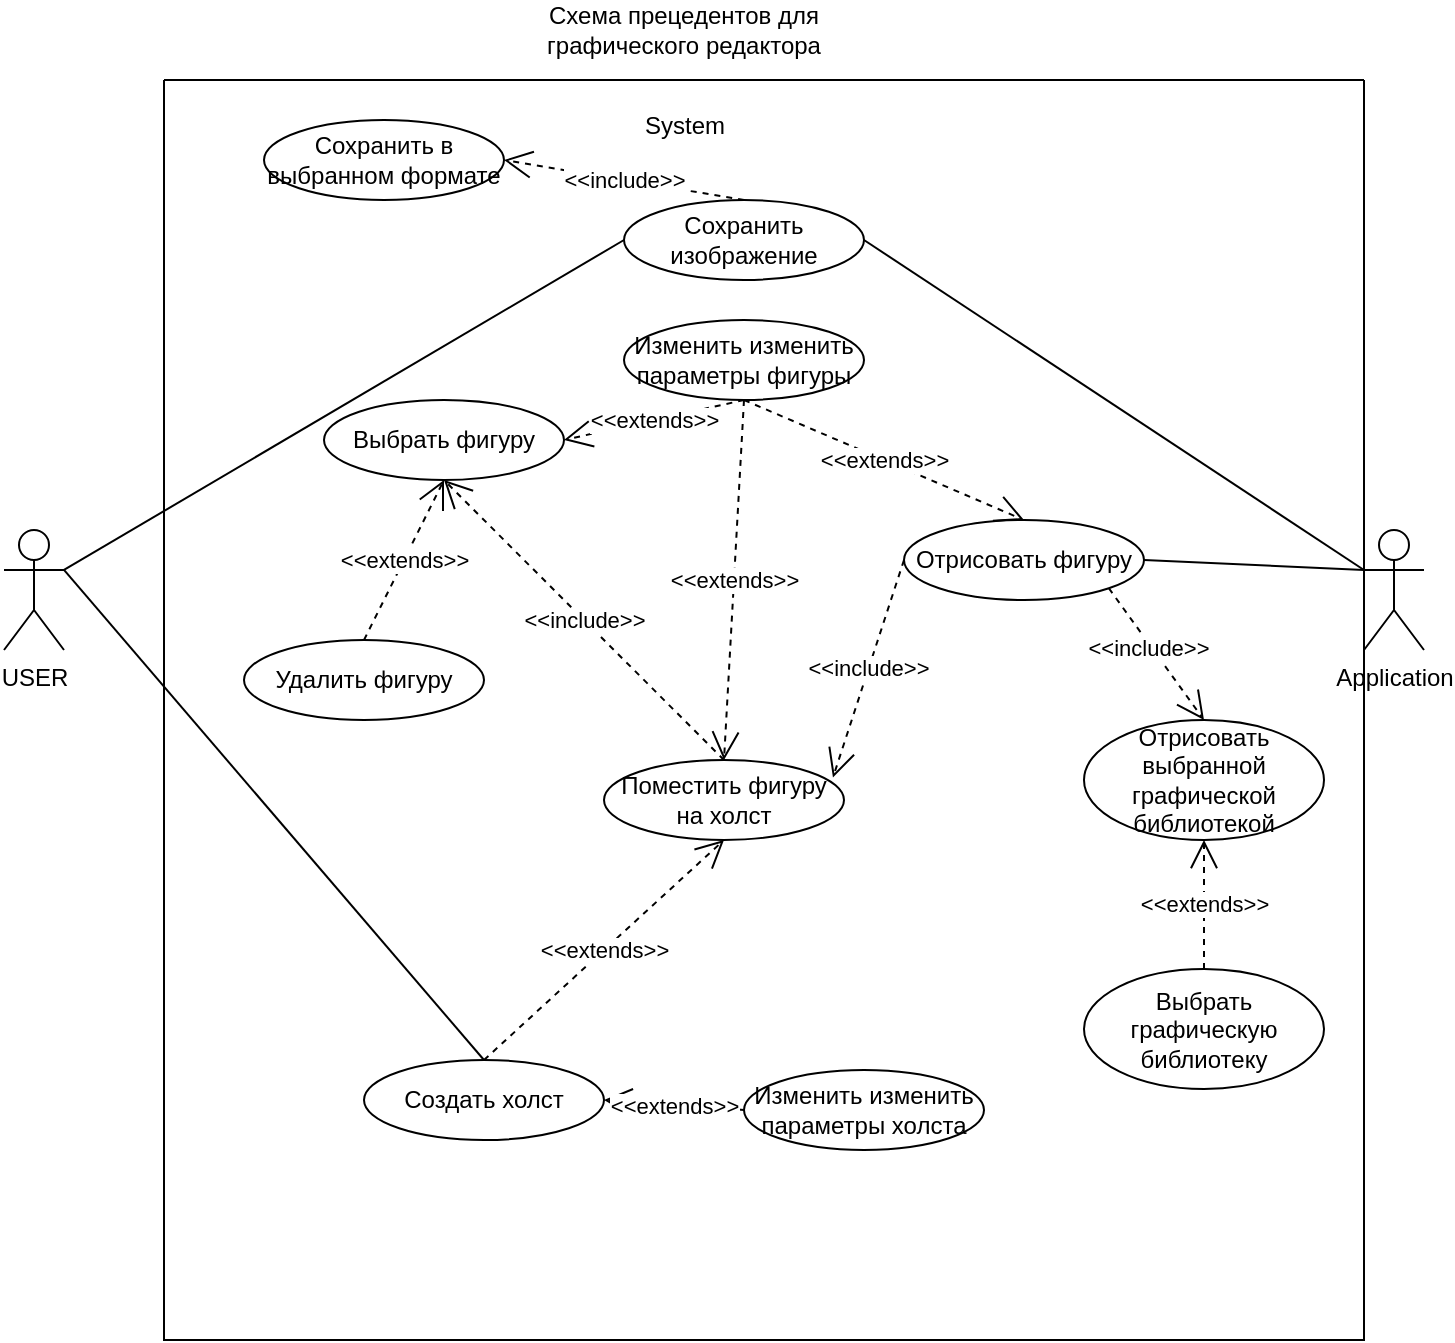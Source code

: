 <mxfile version="21.8.2" type="github">
  <diagram name="Страница — 1" id="8Ea1oaCpZVZsOnpf_MXl">
    <mxGraphModel dx="1247" dy="659" grid="1" gridSize="10" guides="1" tooltips="1" connect="1" arrows="1" fold="1" page="1" pageScale="1" pageWidth="827" pageHeight="1169" math="0" shadow="0">
      <root>
        <mxCell id="0" />
        <mxCell id="1" parent="0" />
        <mxCell id="9oZlGw_E0PTlBS_OEf-N-3" value="USER" style="shape=umlActor;verticalLabelPosition=bottom;verticalAlign=top;html=1;" parent="1" vertex="1">
          <mxGeometry x="20" y="335" width="30" height="60" as="geometry" />
        </mxCell>
        <mxCell id="9oZlGw_E0PTlBS_OEf-N-13" value="" style="endArrow=none;html=1;rounded=0;exitX=1;exitY=0.333;exitDx=0;exitDy=0;exitPerimeter=0;entryX=0.5;entryY=0;entryDx=0;entryDy=0;" parent="1" source="9oZlGw_E0PTlBS_OEf-N-3" target="qshuv2vcI1KQveVSZfAl-1" edge="1">
          <mxGeometry width="50" height="50" relative="1" as="geometry">
            <mxPoint x="200" y="400" as="sourcePoint" />
            <mxPoint x="250" y="350" as="targetPoint" />
          </mxGeometry>
        </mxCell>
        <mxCell id="9oZlGw_E0PTlBS_OEf-N-23" value="" style="endArrow=none;html=1;rounded=0;entryX=0;entryY=0.5;entryDx=0;entryDy=0;exitX=1;exitY=0.333;exitDx=0;exitDy=0;exitPerimeter=0;" parent="1" source="9oZlGw_E0PTlBS_OEf-N-3" target="9oZlGw_E0PTlBS_OEf-N-21" edge="1">
          <mxGeometry width="50" height="50" relative="1" as="geometry">
            <mxPoint x="200" y="400" as="sourcePoint" />
            <mxPoint x="250" y="350" as="targetPoint" />
          </mxGeometry>
        </mxCell>
        <mxCell id="9oZlGw_E0PTlBS_OEf-N-30" value="Application" style="shape=umlActor;verticalLabelPosition=bottom;verticalAlign=top;html=1;" parent="1" vertex="1">
          <mxGeometry x="700" y="335" width="30" height="60" as="geometry" />
        </mxCell>
        <mxCell id="9oZlGw_E0PTlBS_OEf-N-31" value="" style="endArrow=none;html=1;rounded=0;exitX=0;exitY=0.333;exitDx=0;exitDy=0;exitPerimeter=0;entryX=1;entryY=0.5;entryDx=0;entryDy=0;" parent="1" source="9oZlGw_E0PTlBS_OEf-N-30" target="9oZlGw_E0PTlBS_OEf-N-21" edge="1">
          <mxGeometry width="50" height="50" relative="1" as="geometry">
            <mxPoint x="230" y="380" as="sourcePoint" />
            <mxPoint x="280" y="330" as="targetPoint" />
          </mxGeometry>
        </mxCell>
        <mxCell id="9oZlGw_E0PTlBS_OEf-N-33" value="" style="swimlane;startSize=0;" parent="1" vertex="1">
          <mxGeometry x="100" y="110" width="600" height="630" as="geometry">
            <mxRectangle x="120" y="120" width="50" height="40" as="alternateBounds" />
          </mxGeometry>
        </mxCell>
        <mxCell id="9oZlGw_E0PTlBS_OEf-N-4" value="Отрисовать фигуру" style="ellipse;whiteSpace=wrap;html=1;" parent="9oZlGw_E0PTlBS_OEf-N-33" vertex="1">
          <mxGeometry x="370" y="220" width="120" height="40" as="geometry" />
        </mxCell>
        <mxCell id="9oZlGw_E0PTlBS_OEf-N-20" value="Изменить изменить параметры фигуры" style="ellipse;whiteSpace=wrap;html=1;" parent="9oZlGw_E0PTlBS_OEf-N-33" vertex="1">
          <mxGeometry x="230" y="120" width="120" height="40" as="geometry" />
        </mxCell>
        <mxCell id="V4i8b1m4TsCkMUbFpvic-2" value="&amp;lt;&amp;lt;extends&amp;gt;&amp;gt;" style="endArrow=open;endSize=12;dashed=1;html=1;rounded=0;entryX=0.5;entryY=0;entryDx=0;entryDy=0;exitX=0.5;exitY=1;exitDx=0;exitDy=0;" parent="9oZlGw_E0PTlBS_OEf-N-33" source="9oZlGw_E0PTlBS_OEf-N-20" target="9oZlGw_E0PTlBS_OEf-N-4" edge="1">
          <mxGeometry width="160" relative="1" as="geometry">
            <mxPoint x="280" y="390" as="sourcePoint" />
            <mxPoint x="150" y="370" as="targetPoint" />
          </mxGeometry>
        </mxCell>
        <mxCell id="V4i8b1m4TsCkMUbFpvic-3" value="Сохранить в выбранном формате" style="ellipse;whiteSpace=wrap;html=1;" parent="9oZlGw_E0PTlBS_OEf-N-33" vertex="1">
          <mxGeometry x="50" y="20" width="120" height="40" as="geometry" />
        </mxCell>
        <mxCell id="V4i8b1m4TsCkMUbFpvic-5" value="Отрисовать выбранной графической библиотекой" style="ellipse;whiteSpace=wrap;html=1;" parent="9oZlGw_E0PTlBS_OEf-N-33" vertex="1">
          <mxGeometry x="460" y="320" width="120" height="60" as="geometry" />
        </mxCell>
        <mxCell id="V4i8b1m4TsCkMUbFpvic-6" value="" style="endArrow=open;endSize=12;dashed=1;html=1;rounded=0;exitX=1;exitY=1;exitDx=0;exitDy=0;entryX=0.5;entryY=0;entryDx=0;entryDy=0;" parent="9oZlGw_E0PTlBS_OEf-N-33" source="9oZlGw_E0PTlBS_OEf-N-4" target="V4i8b1m4TsCkMUbFpvic-5" edge="1">
          <mxGeometry width="160" relative="1" as="geometry">
            <mxPoint x="220" y="200" as="sourcePoint" />
            <mxPoint x="380" y="200" as="targetPoint" />
          </mxGeometry>
        </mxCell>
        <mxCell id="V4i8b1m4TsCkMUbFpvic-7" value="&amp;lt;&amp;lt;include&amp;gt;&amp;gt;" style="edgeLabel;html=1;align=center;verticalAlign=middle;resizable=0;points=[];" parent="V4i8b1m4TsCkMUbFpvic-6" vertex="1" connectable="0">
          <mxGeometry x="-0.142" y="-2" relative="1" as="geometry">
            <mxPoint as="offset" />
          </mxGeometry>
        </mxCell>
        <mxCell id="9oZlGw_E0PTlBS_OEf-N-21" value="Сохранить изображение" style="ellipse;whiteSpace=wrap;html=1;" parent="9oZlGw_E0PTlBS_OEf-N-33" vertex="1">
          <mxGeometry x="230" y="60" width="120" height="40" as="geometry" />
        </mxCell>
        <mxCell id="V4i8b1m4TsCkMUbFpvic-4" value="&amp;lt;&amp;lt;include&amp;gt;&amp;gt;" style="endArrow=open;endSize=12;dashed=1;html=1;rounded=0;exitX=0.5;exitY=0;exitDx=0;exitDy=0;entryX=1;entryY=0.5;entryDx=0;entryDy=0;" parent="9oZlGw_E0PTlBS_OEf-N-33" source="9oZlGw_E0PTlBS_OEf-N-21" target="V4i8b1m4TsCkMUbFpvic-3" edge="1">
          <mxGeometry width="160" relative="1" as="geometry">
            <mxPoint x="220" y="140" as="sourcePoint" />
            <mxPoint x="380" y="140" as="targetPoint" />
          </mxGeometry>
        </mxCell>
        <mxCell id="9oZlGw_E0PTlBS_OEf-N-5" value="Выбрать фигуру" style="ellipse;whiteSpace=wrap;html=1;" parent="9oZlGw_E0PTlBS_OEf-N-33" vertex="1">
          <mxGeometry x="80" y="160" width="120" height="40" as="geometry" />
        </mxCell>
        <mxCell id="9oZlGw_E0PTlBS_OEf-N-14" value="Поместить фигуру на холст" style="ellipse;whiteSpace=wrap;html=1;" parent="9oZlGw_E0PTlBS_OEf-N-33" vertex="1">
          <mxGeometry x="220" y="340" width="120" height="40" as="geometry" />
        </mxCell>
        <mxCell id="9oZlGw_E0PTlBS_OEf-N-19" value="&amp;lt;&amp;lt;include&amp;gt;&amp;gt;" style="endArrow=open;endSize=12;dashed=1;html=1;rounded=0;exitX=0.5;exitY=0;exitDx=0;exitDy=0;entryX=0.5;entryY=1;entryDx=0;entryDy=0;" parent="9oZlGw_E0PTlBS_OEf-N-33" source="9oZlGw_E0PTlBS_OEf-N-14" target="9oZlGw_E0PTlBS_OEf-N-5" edge="1">
          <mxGeometry width="160" relative="1" as="geometry">
            <mxPoint x="20" y="190" as="sourcePoint" />
            <mxPoint x="180" y="190" as="targetPoint" />
          </mxGeometry>
        </mxCell>
        <mxCell id="9oZlGw_E0PTlBS_OEf-N-26" value="&amp;lt;&amp;lt;extends&amp;gt;&amp;gt;" style="endArrow=open;endSize=12;dashed=1;html=1;rounded=0;entryX=1;entryY=0.5;entryDx=0;entryDy=0;exitX=0.5;exitY=1;exitDx=0;exitDy=0;" parent="9oZlGw_E0PTlBS_OEf-N-33" source="9oZlGw_E0PTlBS_OEf-N-20" target="9oZlGw_E0PTlBS_OEf-N-5" edge="1">
          <mxGeometry width="160" relative="1" as="geometry">
            <mxPoint x="60" y="230" as="sourcePoint" />
            <mxPoint x="220" y="230" as="targetPoint" />
          </mxGeometry>
        </mxCell>
        <mxCell id="I9Xg0yJfJ16n1XP8R82h-1" value="&amp;lt;&amp;lt;include&amp;gt;&amp;gt;" style="endArrow=open;endSize=12;dashed=1;html=1;rounded=0;exitX=0;exitY=0.5;exitDx=0;exitDy=0;entryX=0.954;entryY=0.219;entryDx=0;entryDy=0;entryPerimeter=0;" parent="9oZlGw_E0PTlBS_OEf-N-33" source="9oZlGw_E0PTlBS_OEf-N-4" target="9oZlGw_E0PTlBS_OEf-N-14" edge="1">
          <mxGeometry width="160" relative="1" as="geometry">
            <mxPoint x="210" y="305" as="sourcePoint" />
            <mxPoint x="210" y="210" as="targetPoint" />
          </mxGeometry>
        </mxCell>
        <mxCell id="qshuv2vcI1KQveVSZfAl-1" value="Создать холст&lt;br&gt;" style="ellipse;whiteSpace=wrap;html=1;" vertex="1" parent="9oZlGw_E0PTlBS_OEf-N-33">
          <mxGeometry x="100" y="490" width="120" height="40" as="geometry" />
        </mxCell>
        <mxCell id="qshuv2vcI1KQveVSZfAl-3" value="Изменить изменить параметры холста" style="ellipse;whiteSpace=wrap;html=1;" vertex="1" parent="9oZlGw_E0PTlBS_OEf-N-33">
          <mxGeometry x="290" y="495" width="120" height="40" as="geometry" />
        </mxCell>
        <mxCell id="qshuv2vcI1KQveVSZfAl-5" value="&amp;lt;&amp;lt;extends&amp;gt;&amp;gt;" style="endArrow=open;endSize=12;dashed=1;html=1;rounded=0;entryX=1;entryY=0.5;entryDx=0;entryDy=0;exitX=0;exitY=0.5;exitDx=0;exitDy=0;" edge="1" parent="9oZlGw_E0PTlBS_OEf-N-33" source="qshuv2vcI1KQveVSZfAl-3" target="qshuv2vcI1KQveVSZfAl-1">
          <mxGeometry width="160" relative="1" as="geometry">
            <mxPoint x="130" y="630" as="sourcePoint" />
            <mxPoint x="160" y="505" as="targetPoint" />
          </mxGeometry>
        </mxCell>
        <mxCell id="qshuv2vcI1KQveVSZfAl-6" value="&amp;lt;&amp;lt;extends&amp;gt;&amp;gt;" style="endArrow=open;endSize=12;dashed=1;html=1;rounded=0;entryX=0.5;entryY=1;entryDx=0;entryDy=0;exitX=0.5;exitY=0;exitDx=0;exitDy=0;" edge="1" parent="9oZlGw_E0PTlBS_OEf-N-33" source="qshuv2vcI1KQveVSZfAl-1" target="9oZlGw_E0PTlBS_OEf-N-14">
          <mxGeometry width="160" relative="1" as="geometry">
            <mxPoint x="190" y="525" as="sourcePoint" />
            <mxPoint x="160" y="485" as="targetPoint" />
          </mxGeometry>
        </mxCell>
        <mxCell id="qshuv2vcI1KQveVSZfAl-7" value="Выбрать графическую библиотеку" style="ellipse;whiteSpace=wrap;html=1;" vertex="1" parent="9oZlGw_E0PTlBS_OEf-N-33">
          <mxGeometry x="460" y="444.5" width="120" height="60" as="geometry" />
        </mxCell>
        <mxCell id="qshuv2vcI1KQveVSZfAl-8" value="&amp;lt;&amp;lt;extends&amp;gt;&amp;gt;" style="endArrow=open;endSize=12;dashed=1;html=1;rounded=0;entryX=0.5;entryY=1;entryDx=0;entryDy=0;exitX=0.5;exitY=0;exitDx=0;exitDy=0;" edge="1" parent="9oZlGw_E0PTlBS_OEf-N-33" source="qshuv2vcI1KQveVSZfAl-7" target="V4i8b1m4TsCkMUbFpvic-5">
          <mxGeometry width="160" relative="1" as="geometry">
            <mxPoint x="380" y="600" as="sourcePoint" />
            <mxPoint x="410" y="475" as="targetPoint" />
          </mxGeometry>
        </mxCell>
        <mxCell id="qshuv2vcI1KQveVSZfAl-9" value="&amp;lt;&amp;lt;extends&amp;gt;&amp;gt;" style="endArrow=open;endSize=12;dashed=1;html=1;rounded=0;entryX=0.5;entryY=0;entryDx=0;entryDy=0;exitX=0.5;exitY=1;exitDx=0;exitDy=0;" edge="1" parent="9oZlGw_E0PTlBS_OEf-N-33" source="9oZlGw_E0PTlBS_OEf-N-20" target="9oZlGw_E0PTlBS_OEf-N-14">
          <mxGeometry width="160" relative="1" as="geometry">
            <mxPoint x="290" y="160" as="sourcePoint" />
            <mxPoint x="310" y="225" as="targetPoint" />
          </mxGeometry>
        </mxCell>
        <mxCell id="qshuv2vcI1KQveVSZfAl-10" value="Удалить фигуру" style="ellipse;whiteSpace=wrap;html=1;" vertex="1" parent="9oZlGw_E0PTlBS_OEf-N-33">
          <mxGeometry x="40" y="280" width="120" height="40" as="geometry" />
        </mxCell>
        <mxCell id="qshuv2vcI1KQveVSZfAl-11" value="&amp;lt;&amp;lt;extends&amp;gt;&amp;gt;" style="endArrow=open;endSize=12;dashed=1;html=1;rounded=0;entryX=0.5;entryY=1;entryDx=0;entryDy=0;exitX=0.5;exitY=0;exitDx=0;exitDy=0;" edge="1" parent="9oZlGw_E0PTlBS_OEf-N-33" source="qshuv2vcI1KQveVSZfAl-10" target="9oZlGw_E0PTlBS_OEf-N-5">
          <mxGeometry width="160" relative="1" as="geometry">
            <mxPoint x="170" y="500" as="sourcePoint" />
            <mxPoint x="290" y="390" as="targetPoint" />
          </mxGeometry>
        </mxCell>
        <mxCell id="9oZlGw_E0PTlBS_OEf-N-35" value="System" style="text;html=1;align=center;verticalAlign=middle;resizable=0;points=[];autosize=1;strokeColor=none;fillColor=none;" parent="1" vertex="1">
          <mxGeometry x="330" y="118" width="60" height="30" as="geometry" />
        </mxCell>
        <mxCell id="9oZlGw_E0PTlBS_OEf-N-36" value="" style="endArrow=none;html=1;rounded=0;entryX=0;entryY=0.333;entryDx=0;entryDy=0;entryPerimeter=0;exitX=1;exitY=0.5;exitDx=0;exitDy=0;" parent="1" source="9oZlGw_E0PTlBS_OEf-N-4" target="9oZlGw_E0PTlBS_OEf-N-30" edge="1">
          <mxGeometry width="50" height="50" relative="1" as="geometry">
            <mxPoint x="290" y="380" as="sourcePoint" />
            <mxPoint x="340" y="330" as="targetPoint" />
          </mxGeometry>
        </mxCell>
        <mxCell id="V4i8b1m4TsCkMUbFpvic-20" value="Схема прeцедентов для графического редактора" style="text;html=1;strokeColor=none;fillColor=none;align=center;verticalAlign=middle;whiteSpace=wrap;rounded=0;" parent="1" vertex="1">
          <mxGeometry x="265" y="70" width="190" height="30" as="geometry" />
        </mxCell>
      </root>
    </mxGraphModel>
  </diagram>
</mxfile>
